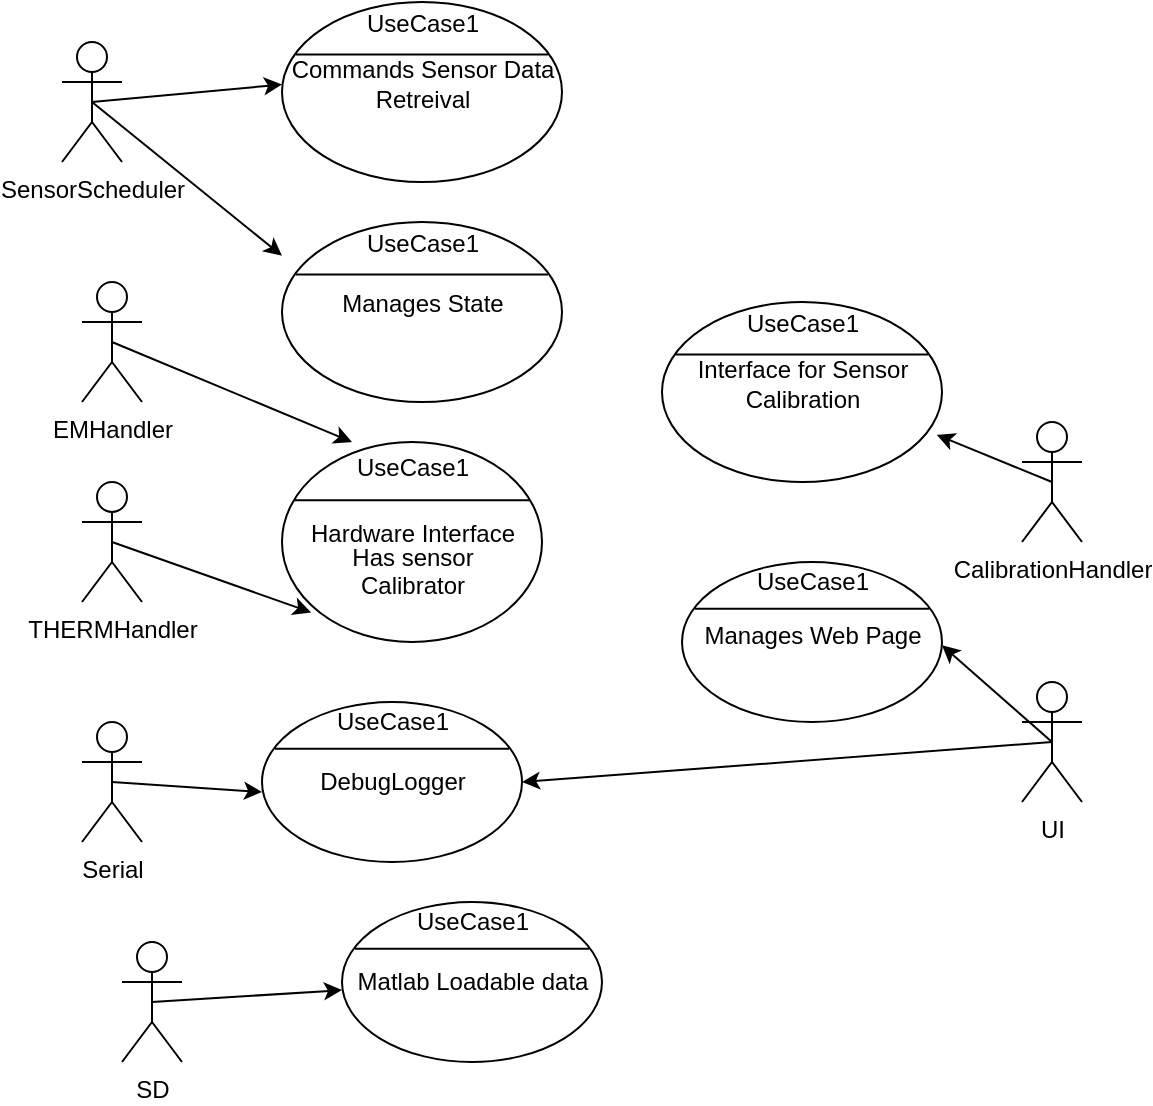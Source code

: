 <mxfile>
    <diagram id="HfyMku1cmArPJToxuU6y" name="Page-1">
        <mxGraphModel dx="728" dy="563" grid="1" gridSize="10" guides="1" tooltips="1" connect="1" arrows="1" fold="1" page="1" pageScale="1" pageWidth="850" pageHeight="1100" math="0" shadow="0">
            <root>
                <mxCell id="0"/>
                <mxCell id="1" parent="0"/>
                <mxCell id="46" style="edgeStyle=none;html=1;exitX=0.5;exitY=0.5;exitDx=0;exitDy=0;exitPerimeter=0;entryX=0;entryY=0.5;entryDx=0;entryDy=0;" parent="1" source="9" target="45" edge="1">
                    <mxGeometry relative="1" as="geometry"/>
                </mxCell>
                <mxCell id="81" style="edgeStyle=none;html=1;exitX=0.5;exitY=0.5;exitDx=0;exitDy=0;exitPerimeter=0;entryX=0;entryY=0.75;entryDx=0;entryDy=0;" parent="1" source="9" target="77" edge="1">
                    <mxGeometry relative="1" as="geometry"/>
                </mxCell>
                <mxCell id="9" value="SensorScheduler" style="shape=umlActor;verticalLabelPosition=bottom;verticalAlign=top;html=1;" parent="1" vertex="1">
                    <mxGeometry x="110" y="30" width="30" height="60" as="geometry"/>
                </mxCell>
                <mxCell id="36" style="edgeStyle=none;html=1;exitX=0.5;exitY=0.5;exitDx=0;exitDy=0;exitPerimeter=0;entryX=0.981;entryY=0.738;entryDx=0;entryDy=0;entryPerimeter=0;" parent="1" source="10" target="31" edge="1">
                    <mxGeometry relative="1" as="geometry"/>
                </mxCell>
                <mxCell id="10" value="CalibrationHandler" style="shape=umlActor;verticalLabelPosition=bottom;verticalAlign=top;html=1;" parent="1" vertex="1">
                    <mxGeometry x="590" y="220" width="30" height="60" as="geometry"/>
                </mxCell>
                <mxCell id="73" style="edgeStyle=none;html=1;exitX=0.5;exitY=0.5;exitDx=0;exitDy=0;exitPerimeter=0;" parent="1" source="11" target="68" edge="1">
                    <mxGeometry relative="1" as="geometry"/>
                </mxCell>
                <mxCell id="11" value="EMHandler" style="shape=umlActor;verticalLabelPosition=bottom;verticalAlign=top;html=1;" parent="1" vertex="1">
                    <mxGeometry x="120" y="150" width="30" height="60" as="geometry"/>
                </mxCell>
                <mxCell id="74" style="edgeStyle=none;html=1;exitX=0.5;exitY=0.5;exitDx=0;exitDy=0;exitPerimeter=0;entryX=0.112;entryY=0.852;entryDx=0;entryDy=0;entryPerimeter=0;" parent="1" source="12" target="67" edge="1">
                    <mxGeometry relative="1" as="geometry"/>
                </mxCell>
                <mxCell id="12" value="THERMHandler" style="shape=umlActor;verticalLabelPosition=bottom;verticalAlign=top;html=1;" parent="1" vertex="1">
                    <mxGeometry x="120" y="250" width="30" height="60" as="geometry"/>
                </mxCell>
                <mxCell id="53" style="edgeStyle=none;html=1;exitX=0.5;exitY=0.5;exitDx=0;exitDy=0;exitPerimeter=0;entryX=1;entryY=0.75;entryDx=0;entryDy=0;" parent="1" source="13" target="50" edge="1">
                    <mxGeometry relative="1" as="geometry"/>
                </mxCell>
                <mxCell id="60" style="edgeStyle=none;html=1;exitX=0.5;exitY=0.5;exitDx=0;exitDy=0;exitPerimeter=0;entryX=1;entryY=0.5;entryDx=0;entryDy=0;" parent="1" source="13" target="55" edge="1">
                    <mxGeometry relative="1" as="geometry"/>
                </mxCell>
                <mxCell id="13" value="UI" style="shape=umlActor;verticalLabelPosition=bottom;verticalAlign=top;html=1;" parent="1" vertex="1">
                    <mxGeometry x="590" y="350" width="30" height="60" as="geometry"/>
                </mxCell>
                <mxCell id="59" style="edgeStyle=none;html=1;exitX=0.5;exitY=0.5;exitDx=0;exitDy=0;exitPerimeter=0;entryX=0;entryY=0.75;entryDx=0;entryDy=0;" parent="1" source="20" target="58" edge="1">
                    <mxGeometry relative="1" as="geometry"/>
                </mxCell>
                <mxCell id="20" value="Serial" style="shape=umlActor;verticalLabelPosition=bottom;verticalAlign=top;html=1;" parent="1" vertex="1">
                    <mxGeometry x="120" y="370" width="30" height="60" as="geometry"/>
                </mxCell>
                <mxCell id="66" style="edgeStyle=none;html=1;exitX=0.5;exitY=0.5;exitDx=0;exitDy=0;exitPerimeter=0;" parent="1" source="21" target="65" edge="1">
                    <mxGeometry relative="1" as="geometry"/>
                </mxCell>
                <mxCell id="21" value="SD" style="shape=umlActor;verticalLabelPosition=bottom;verticalAlign=top;html=1;" parent="1" vertex="1">
                    <mxGeometry x="140" y="480" width="30" height="60" as="geometry"/>
                </mxCell>
                <mxCell id="31" value="" style="shape=ellipse;container=1;horizontal=1;horizontalStack=0;resizeParent=1;resizeParentMax=0;resizeLast=0;html=1;dashed=0;collapsible=0;" parent="1" vertex="1">
                    <mxGeometry x="410" y="160" width="140" height="90" as="geometry"/>
                </mxCell>
                <mxCell id="32" value="UseCase1" style="html=1;strokeColor=none;fillColor=none;align=center;verticalAlign=middle;rotatable=0;" parent="31" vertex="1">
                    <mxGeometry width="140" height="22.5" as="geometry"/>
                </mxCell>
                <mxCell id="33" value="" style="line;strokeWidth=1;fillColor=none;rotatable=0;labelPosition=right;points=[];portConstraint=eastwest;dashed=0;resizeWidth=1;" parent="31" vertex="1">
                    <mxGeometry x="7" y="22.5" width="126" height="7.5" as="geometry"/>
                </mxCell>
                <mxCell id="34" value="Interface for Sensor &lt;br&gt;Calibration" style="text;html=1;align=center;verticalAlign=middle;rotatable=0;fillColor=none;strokeColor=none;" parent="31" vertex="1">
                    <mxGeometry y="30" width="140" height="22.5" as="geometry"/>
                </mxCell>
                <mxCell id="42" value="" style="shape=ellipse;container=1;horizontal=1;horizontalStack=0;resizeParent=1;resizeParentMax=0;resizeLast=0;html=1;dashed=0;collapsible=0;" parent="1" vertex="1">
                    <mxGeometry x="220" y="10" width="140" height="90" as="geometry"/>
                </mxCell>
                <mxCell id="43" value="UseCase1" style="html=1;strokeColor=none;fillColor=none;align=center;verticalAlign=middle;rotatable=0;" parent="42" vertex="1">
                    <mxGeometry width="140" height="22.5" as="geometry"/>
                </mxCell>
                <mxCell id="44" value="" style="line;strokeWidth=1;fillColor=none;rotatable=0;labelPosition=right;points=[];portConstraint=eastwest;dashed=0;resizeWidth=1;" parent="42" vertex="1">
                    <mxGeometry x="7" y="22.5" width="126" height="7.5" as="geometry"/>
                </mxCell>
                <mxCell id="45" value="Commands Sensor Data &lt;br&gt;Retreival" style="text;html=1;align=center;verticalAlign=middle;rotatable=0;fillColor=none;strokeColor=none;" parent="42" vertex="1">
                    <mxGeometry y="30" width="140" height="22.5" as="geometry"/>
                </mxCell>
                <mxCell id="47" value="" style="shape=ellipse;container=1;horizontal=1;horizontalStack=0;resizeParent=1;resizeParentMax=0;resizeLast=0;html=1;dashed=0;collapsible=0;" parent="1" vertex="1">
                    <mxGeometry x="420" y="290" width="130" height="80" as="geometry"/>
                </mxCell>
                <mxCell id="48" value="UseCase1" style="html=1;strokeColor=none;fillColor=none;align=center;verticalAlign=middle;rotatable=0;" parent="47" vertex="1">
                    <mxGeometry width="130" height="20" as="geometry"/>
                </mxCell>
                <mxCell id="49" value="" style="line;strokeWidth=1;fillColor=none;rotatable=0;labelPosition=right;points=[];portConstraint=eastwest;dashed=0;resizeWidth=1;" parent="47" vertex="1">
                    <mxGeometry x="6.5" y="20" width="117" height="6.667" as="geometry"/>
                </mxCell>
                <mxCell id="50" value="Manages Web Page" style="text;html=1;align=center;verticalAlign=middle;rotatable=0;fillColor=none;strokeColor=none;" parent="47" vertex="1">
                    <mxGeometry y="26.667" width="130" height="20" as="geometry"/>
                </mxCell>
                <mxCell id="55" value="" style="shape=ellipse;container=1;horizontal=1;horizontalStack=0;resizeParent=1;resizeParentMax=0;resizeLast=0;html=1;dashed=0;collapsible=0;" parent="1" vertex="1">
                    <mxGeometry x="210" y="360" width="130" height="80" as="geometry"/>
                </mxCell>
                <mxCell id="56" value="UseCase1" style="html=1;strokeColor=none;fillColor=none;align=center;verticalAlign=middle;rotatable=0;" parent="55" vertex="1">
                    <mxGeometry width="130" height="20" as="geometry"/>
                </mxCell>
                <mxCell id="57" value="" style="line;strokeWidth=1;fillColor=none;rotatable=0;labelPosition=right;points=[];portConstraint=eastwest;dashed=0;resizeWidth=1;" parent="55" vertex="1">
                    <mxGeometry x="6.5" y="20" width="117" height="6.667" as="geometry"/>
                </mxCell>
                <mxCell id="58" value="DebugLogger" style="text;html=1;align=center;verticalAlign=middle;rotatable=0;fillColor=none;strokeColor=none;" parent="55" vertex="1">
                    <mxGeometry y="29.997" width="130" height="20" as="geometry"/>
                </mxCell>
                <mxCell id="62" value="" style="shape=ellipse;container=1;horizontal=1;horizontalStack=0;resizeParent=1;resizeParentMax=0;resizeLast=0;html=1;dashed=0;collapsible=0;" parent="1" vertex="1">
                    <mxGeometry x="250" y="460" width="130" height="80" as="geometry"/>
                </mxCell>
                <mxCell id="63" value="UseCase1" style="html=1;strokeColor=none;fillColor=none;align=center;verticalAlign=middle;rotatable=0;" parent="62" vertex="1">
                    <mxGeometry width="130" height="20" as="geometry"/>
                </mxCell>
                <mxCell id="64" value="" style="line;strokeWidth=1;fillColor=none;rotatable=0;labelPosition=right;points=[];portConstraint=eastwest;dashed=0;resizeWidth=1;" parent="62" vertex="1">
                    <mxGeometry x="6.5" y="20" width="117" height="6.667" as="geometry"/>
                </mxCell>
                <mxCell id="65" value="Matlab Loadable data" style="text;html=1;align=center;verticalAlign=middle;rotatable=0;fillColor=none;strokeColor=none;" parent="62" vertex="1">
                    <mxGeometry y="29.997" width="130" height="20" as="geometry"/>
                </mxCell>
                <mxCell id="67" value="&lt;br&gt;&lt;br&gt;Has sensor &lt;br&gt;Calibrator" style="shape=ellipse;container=1;horizontal=1;horizontalStack=0;resizeParent=1;resizeParentMax=0;resizeLast=0;html=1;dashed=0;collapsible=0;" parent="1" vertex="1">
                    <mxGeometry x="220" y="230" width="130" height="100" as="geometry"/>
                </mxCell>
                <mxCell id="68" value="UseCase1" style="html=1;strokeColor=none;fillColor=none;align=center;verticalAlign=middle;rotatable=0;" parent="67" vertex="1">
                    <mxGeometry width="130" height="25" as="geometry"/>
                </mxCell>
                <mxCell id="69" value="" style="line;strokeWidth=1;fillColor=none;rotatable=0;labelPosition=right;points=[];portConstraint=eastwest;dashed=0;resizeWidth=1;" parent="67" vertex="1">
                    <mxGeometry x="6.5" y="25" width="117" height="8.333" as="geometry"/>
                </mxCell>
                <mxCell id="70" value="Hardware Interface" style="text;html=1;align=center;verticalAlign=middle;rotatable=0;fillColor=none;strokeColor=none;" parent="67" vertex="1">
                    <mxGeometry y="33.333" width="130" height="25" as="geometry"/>
                </mxCell>
                <mxCell id="76" value="" style="shape=ellipse;container=1;horizontal=1;horizontalStack=0;resizeParent=1;resizeParentMax=0;resizeLast=0;html=1;dashed=0;collapsible=0;" parent="1" vertex="1">
                    <mxGeometry x="220" y="120" width="140" height="90" as="geometry"/>
                </mxCell>
                <mxCell id="77" value="UseCase1" style="html=1;strokeColor=none;fillColor=none;align=center;verticalAlign=middle;rotatable=0;" parent="76" vertex="1">
                    <mxGeometry width="140" height="22.5" as="geometry"/>
                </mxCell>
                <mxCell id="78" value="" style="line;strokeWidth=1;fillColor=none;rotatable=0;labelPosition=right;points=[];portConstraint=eastwest;dashed=0;resizeWidth=1;" parent="76" vertex="1">
                    <mxGeometry x="7" y="22.5" width="126" height="7.5" as="geometry"/>
                </mxCell>
                <mxCell id="79" value="Manages State" style="text;html=1;align=center;verticalAlign=middle;rotatable=0;fillColor=none;strokeColor=none;" parent="76" vertex="1">
                    <mxGeometry y="30" width="140" height="22.5" as="geometry"/>
                </mxCell>
            </root>
        </mxGraphModel>
    </diagram>
</mxfile>